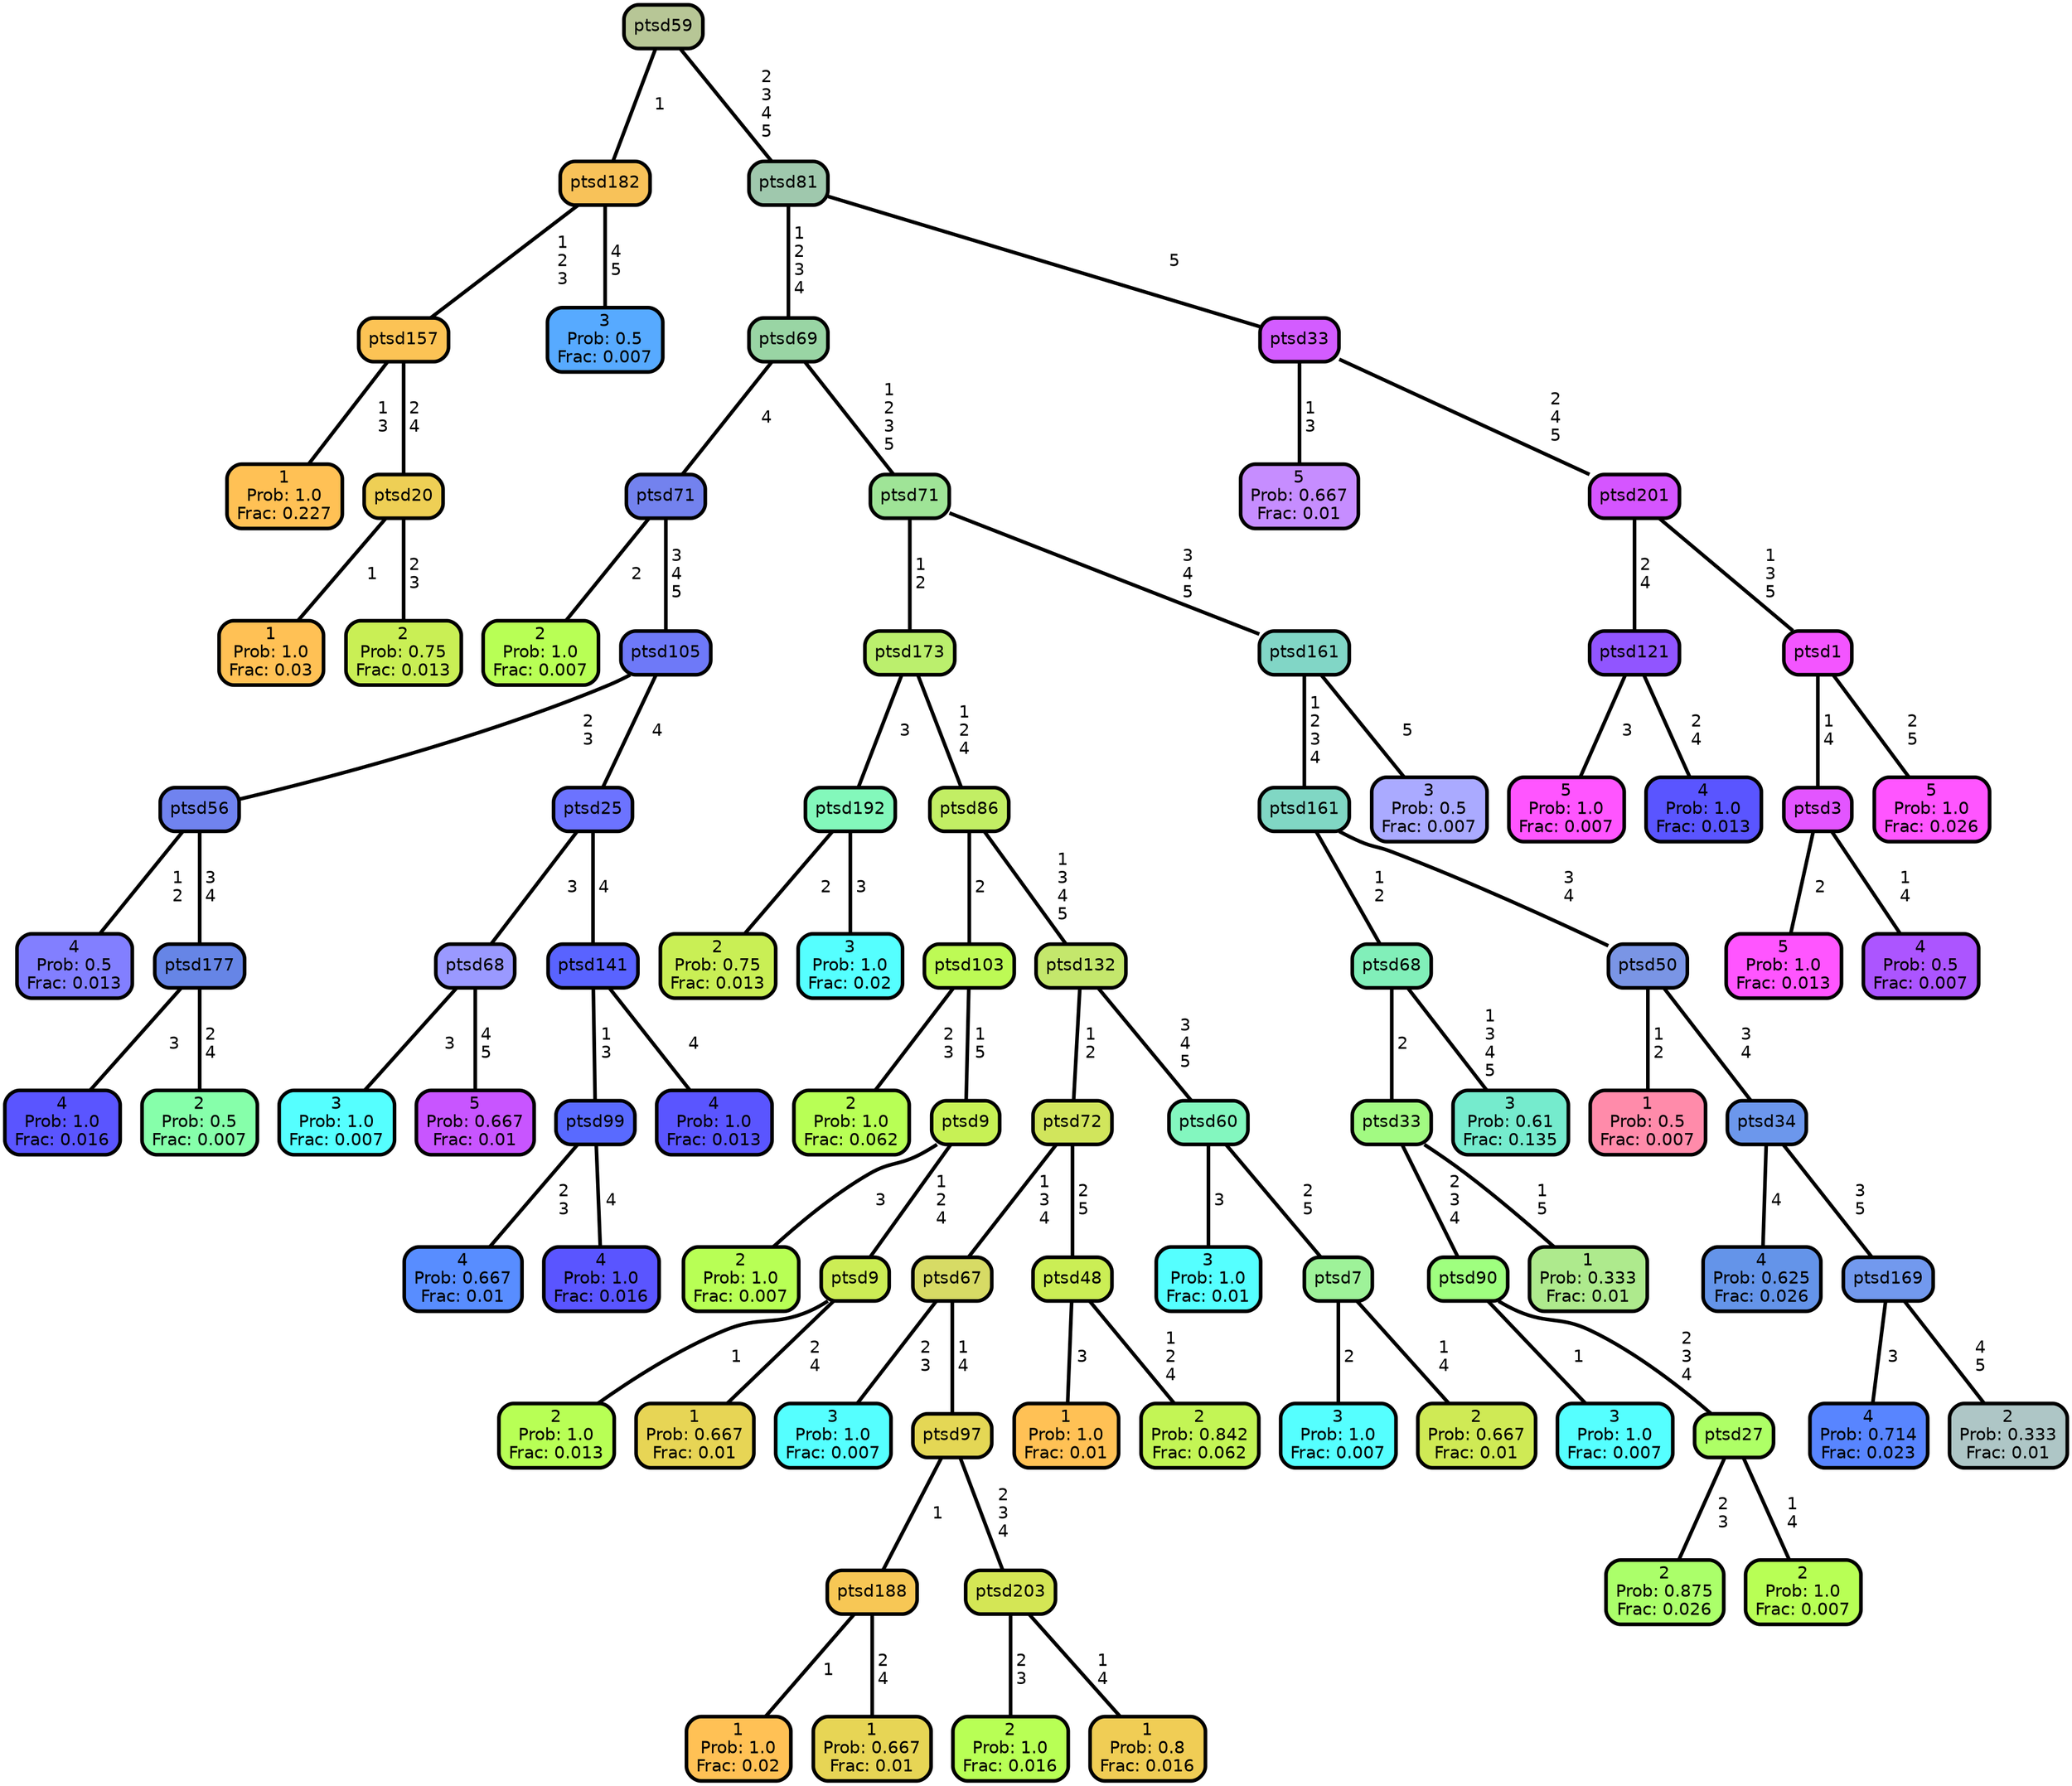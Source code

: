 graph Tree {
node [shape=box, style="filled, rounded",color="black",penwidth="3",fontcolor="black",                 fontname=helvetica] ;
graph [ranksep="0 equally", splines=straight,                 bgcolor=transparent, dpi=200] ;
edge [fontname=helvetica, color=black] ;
0 [label="1
Prob: 1.0
Frac: 0.227", fillcolor="#ffc155"] ;
1 [label="ptsd157", fillcolor="#fcc355"] ;
2 [label="1
Prob: 1.0
Frac: 0.03", fillcolor="#ffc155"] ;
3 [label="ptsd20", fillcolor="#eecf55"] ;
4 [label="2
Prob: 0.75
Frac: 0.013", fillcolor="#c9ef55"] ;
5 [label="ptsd182", fillcolor="#f8c259"] ;
6 [label="3
Prob: 0.5
Frac: 0.007", fillcolor="#57aaff"] ;
7 [label="ptsd59", fillcolor="#b7c696"] ;
8 [label="2
Prob: 1.0
Frac: 0.007", fillcolor="#b8ff55"] ;
9 [label="ptsd71", fillcolor="#7382ee"] ;
10 [label="4
Prob: 0.5
Frac: 0.013", fillcolor="#827fff"] ;
11 [label="ptsd56", fillcolor="#7083ef"] ;
12 [label="4
Prob: 1.0
Frac: 0.016", fillcolor="#5a55ff"] ;
13 [label="ptsd177", fillcolor="#6685e6"] ;
14 [label="2
Prob: 0.5
Frac: 0.007", fillcolor="#86ffaa"] ;
15 [label="ptsd105", fillcolor="#6e79f8"] ;
16 [label="3
Prob: 1.0
Frac: 0.007", fillcolor="#55ffff"] ;
17 [label="ptsd68", fillcolor="#9a99ff"] ;
18 [label="5
Prob: 0.667
Frac: 0.01", fillcolor="#c855ff"] ;
19 [label="ptsd25", fillcolor="#6c73ff"] ;
20 [label="4
Prob: 0.667
Frac: 0.01", fillcolor="#588dff"] ;
21 [label="ptsd99", fillcolor="#596aff"] ;
22 [label="4
Prob: 1.0
Frac: 0.016", fillcolor="#5a55ff"] ;
23 [label="ptsd141", fillcolor="#5963ff"] ;
24 [label="4
Prob: 1.0
Frac: 0.013", fillcolor="#5a55ff"] ;
25 [label="ptsd69", fillcolor="#99d5a4"] ;
26 [label="2
Prob: 0.75
Frac: 0.013", fillcolor="#c9ef55"] ;
27 [label="ptsd192", fillcolor="#83f8bb"] ;
28 [label="3
Prob: 1.0
Frac: 0.02", fillcolor="#55ffff"] ;
29 [label="ptsd173", fillcolor="#bbef6d"] ;
30 [label="2
Prob: 1.0
Frac: 0.062", fillcolor="#b8ff55"] ;
31 [label="ptsd103", fillcolor="#bdfa55"] ;
32 [label="2
Prob: 1.0
Frac: 0.007", fillcolor="#b8ff55"] ;
33 [label="ptsd9", fillcolor="#c7f155"] ;
34 [label="2
Prob: 1.0
Frac: 0.013", fillcolor="#b8ff55"] ;
35 [label="ptsd9", fillcolor="#cced55"] ;
36 [label="1
Prob: 0.667
Frac: 0.01", fillcolor="#e7d555"] ;
37 [label="ptsd86", fillcolor="#c2ee64"] ;
38 [label="3
Prob: 1.0
Frac: 0.007", fillcolor="#55ffff"] ;
39 [label="ptsd67", fillcolor="#d7db65"] ;
40 [label="1
Prob: 1.0
Frac: 0.02", fillcolor="#ffc155"] ;
41 [label="ptsd188", fillcolor="#f7c755"] ;
42 [label="1
Prob: 0.667
Frac: 0.01", fillcolor="#e7d555"] ;
43 [label="ptsd97", fillcolor="#e4d755"] ;
44 [label="2
Prob: 1.0
Frac: 0.016", fillcolor="#b8ff55"] ;
45 [label="ptsd203", fillcolor="#d4e655"] ;
46 [label="1
Prob: 0.8
Frac: 0.016", fillcolor="#f0cd55"] ;
47 [label="ptsd72", fillcolor="#d1e55c"] ;
48 [label="1
Prob: 1.0
Frac: 0.01", fillcolor="#ffc155"] ;
49 [label="ptsd48", fillcolor="#cbee55"] ;
50 [label="2
Prob: 0.842
Frac: 0.062", fillcolor="#c3f555"] ;
51 [label="ptsd132", fillcolor="#c4e76c"] ;
52 [label="3
Prob: 1.0
Frac: 0.01", fillcolor="#55ffff"] ;
53 [label="ptsd60", fillcolor="#83f7bf"] ;
54 [label="3
Prob: 1.0
Frac: 0.007", fillcolor="#55ffff"] ;
55 [label="ptsd7", fillcolor="#9ef299"] ;
56 [label="2
Prob: 0.667
Frac: 0.01", fillcolor="#cfea55"] ;
57 [label="ptsd71", fillcolor="#9fe497"] ;
58 [label="3
Prob: 1.0
Frac: 0.007", fillcolor="#55ffff"] ;
59 [label="ptsd90", fillcolor="#9fff7f"] ;
60 [label="2
Prob: 0.875
Frac: 0.026", fillcolor="#abff6a"] ;
61 [label="ptsd27", fillcolor="#aeff66"] ;
62 [label="2
Prob: 1.0
Frac: 0.007", fillcolor="#b8ff55"] ;
63 [label="ptsd33", fillcolor="#a2fa82"] ;
64 [label="1
Prob: 0.333
Frac: 0.01", fillcolor="#aeea8d"] ;
65 [label="ptsd68", fillcolor="#81efb9"] ;
66 [label="3
Prob: 0.61
Frac: 0.135", fillcolor="#75ebcd"] ;
67 [label="ptsd161", fillcolor="#80d7c4"] ;
68 [label="1
Prob: 0.5
Frac: 0.007", fillcolor="#ff8baa"] ;
69 [label="ptsd50", fillcolor="#7a95e5"] ;
70 [label="4
Prob: 0.625
Frac: 0.026", fillcolor="#6494e9"] ;
71 [label="ptsd34", fillcolor="#6c97ec"] ;
72 [label="4
Prob: 0.714
Frac: 0.023", fillcolor="#5885ff"] ;
73 [label="ptsd169", fillcolor="#7299ee"] ;
74 [label="2
Prob: 0.333
Frac: 0.01", fillcolor="#aec6c6"] ;
75 [label="ptsd161", fillcolor="#81d6c6"] ;
76 [label="3
Prob: 0.5
Frac: 0.007", fillcolor="#aaaaff"] ;
77 [label="ptsd81", fillcolor="#9fc8ad"] ;
78 [label="5
Prob: 0.667
Frac: 0.01", fillcolor="#c68dff"] ;
79 [label="ptsd33", fillcolor="#d35cff"] ;
80 [label="5
Prob: 1.0
Frac: 0.007", fillcolor="#ff55ff"] ;
81 [label="ptsd121", fillcolor="#9155ff"] ;
82 [label="4
Prob: 1.0
Frac: 0.013", fillcolor="#5a55ff"] ;
83 [label="ptsd201", fillcolor="#d555ff"] ;
84 [label="5
Prob: 1.0
Frac: 0.013", fillcolor="#ff55ff"] ;
85 [label="ptsd3", fillcolor="#e355ff"] ;
86 [label="4
Prob: 0.5
Frac: 0.007", fillcolor="#ac55ff"] ;
87 [label="ptsd1", fillcolor="#f355ff"] ;
88 [label="5
Prob: 1.0
Frac: 0.026", fillcolor="#ff55ff"] ;
1 -- 0 [label=" 1\n 3",penwidth=3] ;
1 -- 3 [label=" 2\n 4",penwidth=3] ;
3 -- 2 [label=" 1",penwidth=3] ;
3 -- 4 [label=" 2\n 3",penwidth=3] ;
5 -- 1 [label=" 1\n 2\n 3",penwidth=3] ;
5 -- 6 [label=" 4\n 5",penwidth=3] ;
7 -- 5 [label=" 1",penwidth=3] ;
7 -- 77 [label=" 2\n 3\n 4\n 5",penwidth=3] ;
9 -- 8 [label=" 2",penwidth=3] ;
9 -- 15 [label=" 3\n 4\n 5",penwidth=3] ;
11 -- 10 [label=" 1\n 2",penwidth=3] ;
11 -- 13 [label=" 3\n 4",penwidth=3] ;
13 -- 12 [label=" 3",penwidth=3] ;
13 -- 14 [label=" 2\n 4",penwidth=3] ;
15 -- 11 [label=" 2\n 3",penwidth=3] ;
15 -- 19 [label=" 4",penwidth=3] ;
17 -- 16 [label=" 3",penwidth=3] ;
17 -- 18 [label=" 4\n 5",penwidth=3] ;
19 -- 17 [label=" 3",penwidth=3] ;
19 -- 23 [label=" 4",penwidth=3] ;
21 -- 20 [label=" 2\n 3",penwidth=3] ;
21 -- 22 [label=" 4",penwidth=3] ;
23 -- 21 [label=" 1\n 3",penwidth=3] ;
23 -- 24 [label=" 4",penwidth=3] ;
25 -- 9 [label=" 4",penwidth=3] ;
25 -- 57 [label=" 1\n 2\n 3\n 5",penwidth=3] ;
27 -- 26 [label=" 2",penwidth=3] ;
27 -- 28 [label=" 3",penwidth=3] ;
29 -- 27 [label=" 3",penwidth=3] ;
29 -- 37 [label=" 1\n 2\n 4",penwidth=3] ;
31 -- 30 [label=" 2\n 3",penwidth=3] ;
31 -- 33 [label=" 1\n 5",penwidth=3] ;
33 -- 32 [label=" 3",penwidth=3] ;
33 -- 35 [label=" 1\n 2\n 4",penwidth=3] ;
35 -- 34 [label=" 1",penwidth=3] ;
35 -- 36 [label=" 2\n 4",penwidth=3] ;
37 -- 31 [label=" 2",penwidth=3] ;
37 -- 51 [label=" 1\n 3\n 4\n 5",penwidth=3] ;
39 -- 38 [label=" 2\n 3",penwidth=3] ;
39 -- 43 [label=" 1\n 4",penwidth=3] ;
41 -- 40 [label=" 1",penwidth=3] ;
41 -- 42 [label=" 2\n 4",penwidth=3] ;
43 -- 41 [label=" 1",penwidth=3] ;
43 -- 45 [label=" 2\n 3\n 4",penwidth=3] ;
45 -- 44 [label=" 2\n 3",penwidth=3] ;
45 -- 46 [label=" 1\n 4",penwidth=3] ;
47 -- 39 [label=" 1\n 3\n 4",penwidth=3] ;
47 -- 49 [label=" 2\n 5",penwidth=3] ;
49 -- 48 [label=" 3",penwidth=3] ;
49 -- 50 [label=" 1\n 2\n 4",penwidth=3] ;
51 -- 47 [label=" 1\n 2",penwidth=3] ;
51 -- 53 [label=" 3\n 4\n 5",penwidth=3] ;
53 -- 52 [label=" 3",penwidth=3] ;
53 -- 55 [label=" 2\n 5",penwidth=3] ;
55 -- 54 [label=" 2",penwidth=3] ;
55 -- 56 [label=" 1\n 4",penwidth=3] ;
57 -- 29 [label=" 1\n 2",penwidth=3] ;
57 -- 75 [label=" 3\n 4\n 5",penwidth=3] ;
59 -- 58 [label=" 1",penwidth=3] ;
59 -- 61 [label=" 2\n 3\n 4",penwidth=3] ;
61 -- 60 [label=" 2\n 3",penwidth=3] ;
61 -- 62 [label=" 1\n 4",penwidth=3] ;
63 -- 59 [label=" 2\n 3\n 4",penwidth=3] ;
63 -- 64 [label=" 1\n 5",penwidth=3] ;
65 -- 63 [label=" 2",penwidth=3] ;
65 -- 66 [label=" 1\n 3\n 4\n 5",penwidth=3] ;
67 -- 65 [label=" 1\n 2",penwidth=3] ;
67 -- 69 [label=" 3\n 4",penwidth=3] ;
69 -- 68 [label=" 1\n 2",penwidth=3] ;
69 -- 71 [label=" 3\n 4",penwidth=3] ;
71 -- 70 [label=" 4",penwidth=3] ;
71 -- 73 [label=" 3\n 5",penwidth=3] ;
73 -- 72 [label=" 3",penwidth=3] ;
73 -- 74 [label=" 4\n 5",penwidth=3] ;
75 -- 67 [label=" 1\n 2\n 3\n 4",penwidth=3] ;
75 -- 76 [label=" 5",penwidth=3] ;
77 -- 25 [label=" 1\n 2\n 3\n 4",penwidth=3] ;
77 -- 79 [label=" 5",penwidth=3] ;
79 -- 78 [label=" 1\n 3",penwidth=3] ;
79 -- 83 [label=" 2\n 4\n 5",penwidth=3] ;
81 -- 80 [label=" 3",penwidth=3] ;
81 -- 82 [label=" 2\n 4",penwidth=3] ;
83 -- 81 [label=" 2\n 4",penwidth=3] ;
83 -- 87 [label=" 1\n 3\n 5",penwidth=3] ;
85 -- 84 [label=" 2",penwidth=3] ;
85 -- 86 [label=" 1\n 4",penwidth=3] ;
87 -- 85 [label=" 1\n 4",penwidth=3] ;
87 -- 88 [label=" 2\n 5",penwidth=3] ;
{rank = same;}}